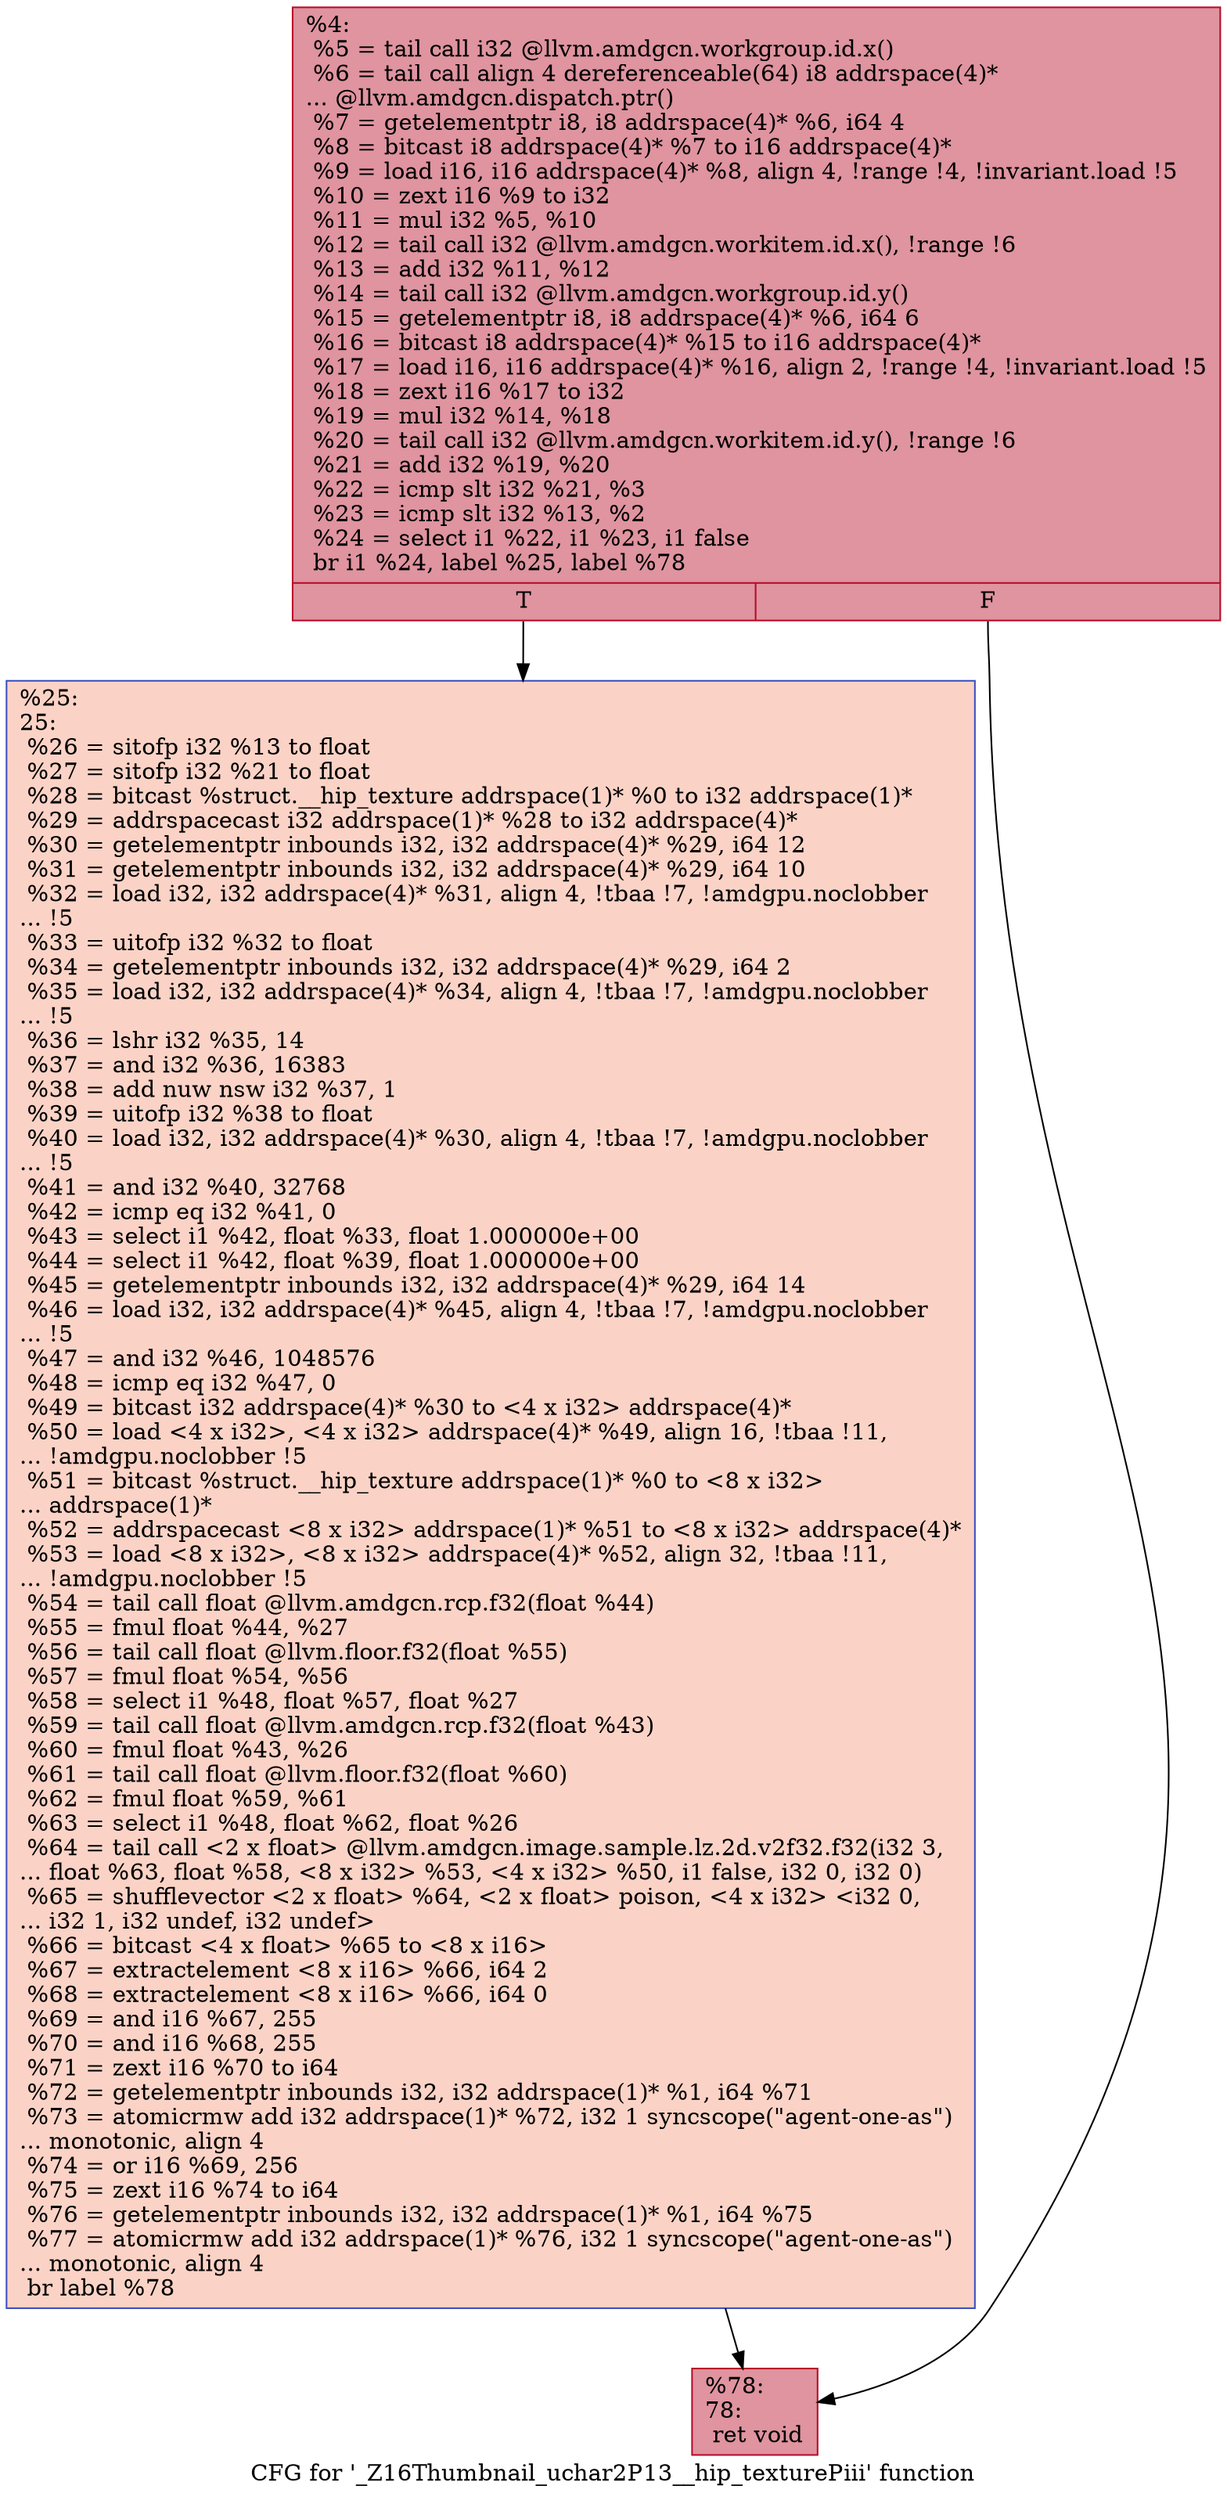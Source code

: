 digraph "CFG for '_Z16Thumbnail_uchar2P13__hip_texturePiii' function" {
	label="CFG for '_Z16Thumbnail_uchar2P13__hip_texturePiii' function";

	Node0x47cf930 [shape=record,color="#b70d28ff", style=filled, fillcolor="#b70d2870",label="{%4:\l  %5 = tail call i32 @llvm.amdgcn.workgroup.id.x()\l  %6 = tail call align 4 dereferenceable(64) i8 addrspace(4)*\l... @llvm.amdgcn.dispatch.ptr()\l  %7 = getelementptr i8, i8 addrspace(4)* %6, i64 4\l  %8 = bitcast i8 addrspace(4)* %7 to i16 addrspace(4)*\l  %9 = load i16, i16 addrspace(4)* %8, align 4, !range !4, !invariant.load !5\l  %10 = zext i16 %9 to i32\l  %11 = mul i32 %5, %10\l  %12 = tail call i32 @llvm.amdgcn.workitem.id.x(), !range !6\l  %13 = add i32 %11, %12\l  %14 = tail call i32 @llvm.amdgcn.workgroup.id.y()\l  %15 = getelementptr i8, i8 addrspace(4)* %6, i64 6\l  %16 = bitcast i8 addrspace(4)* %15 to i16 addrspace(4)*\l  %17 = load i16, i16 addrspace(4)* %16, align 2, !range !4, !invariant.load !5\l  %18 = zext i16 %17 to i32\l  %19 = mul i32 %14, %18\l  %20 = tail call i32 @llvm.amdgcn.workitem.id.y(), !range !6\l  %21 = add i32 %19, %20\l  %22 = icmp slt i32 %21, %3\l  %23 = icmp slt i32 %13, %2\l  %24 = select i1 %22, i1 %23, i1 false\l  br i1 %24, label %25, label %78\l|{<s0>T|<s1>F}}"];
	Node0x47cf930:s0 -> Node0x47d5be0;
	Node0x47cf930:s1 -> Node0x47d5c70;
	Node0x47d5be0 [shape=record,color="#3d50c3ff", style=filled, fillcolor="#f59c7d70",label="{%25:\l25:                                               \l  %26 = sitofp i32 %13 to float\l  %27 = sitofp i32 %21 to float\l  %28 = bitcast %struct.__hip_texture addrspace(1)* %0 to i32 addrspace(1)*\l  %29 = addrspacecast i32 addrspace(1)* %28 to i32 addrspace(4)*\l  %30 = getelementptr inbounds i32, i32 addrspace(4)* %29, i64 12\l  %31 = getelementptr inbounds i32, i32 addrspace(4)* %29, i64 10\l  %32 = load i32, i32 addrspace(4)* %31, align 4, !tbaa !7, !amdgpu.noclobber\l... !5\l  %33 = uitofp i32 %32 to float\l  %34 = getelementptr inbounds i32, i32 addrspace(4)* %29, i64 2\l  %35 = load i32, i32 addrspace(4)* %34, align 4, !tbaa !7, !amdgpu.noclobber\l... !5\l  %36 = lshr i32 %35, 14\l  %37 = and i32 %36, 16383\l  %38 = add nuw nsw i32 %37, 1\l  %39 = uitofp i32 %38 to float\l  %40 = load i32, i32 addrspace(4)* %30, align 4, !tbaa !7, !amdgpu.noclobber\l... !5\l  %41 = and i32 %40, 32768\l  %42 = icmp eq i32 %41, 0\l  %43 = select i1 %42, float %33, float 1.000000e+00\l  %44 = select i1 %42, float %39, float 1.000000e+00\l  %45 = getelementptr inbounds i32, i32 addrspace(4)* %29, i64 14\l  %46 = load i32, i32 addrspace(4)* %45, align 4, !tbaa !7, !amdgpu.noclobber\l... !5\l  %47 = and i32 %46, 1048576\l  %48 = icmp eq i32 %47, 0\l  %49 = bitcast i32 addrspace(4)* %30 to \<4 x i32\> addrspace(4)*\l  %50 = load \<4 x i32\>, \<4 x i32\> addrspace(4)* %49, align 16, !tbaa !11,\l... !amdgpu.noclobber !5\l  %51 = bitcast %struct.__hip_texture addrspace(1)* %0 to \<8 x i32\>\l... addrspace(1)*\l  %52 = addrspacecast \<8 x i32\> addrspace(1)* %51 to \<8 x i32\> addrspace(4)*\l  %53 = load \<8 x i32\>, \<8 x i32\> addrspace(4)* %52, align 32, !tbaa !11,\l... !amdgpu.noclobber !5\l  %54 = tail call float @llvm.amdgcn.rcp.f32(float %44)\l  %55 = fmul float %44, %27\l  %56 = tail call float @llvm.floor.f32(float %55)\l  %57 = fmul float %54, %56\l  %58 = select i1 %48, float %57, float %27\l  %59 = tail call float @llvm.amdgcn.rcp.f32(float %43)\l  %60 = fmul float %43, %26\l  %61 = tail call float @llvm.floor.f32(float %60)\l  %62 = fmul float %59, %61\l  %63 = select i1 %48, float %62, float %26\l  %64 = tail call \<2 x float\> @llvm.amdgcn.image.sample.lz.2d.v2f32.f32(i32 3,\l... float %63, float %58, \<8 x i32\> %53, \<4 x i32\> %50, i1 false, i32 0, i32 0)\l  %65 = shufflevector \<2 x float\> %64, \<2 x float\> poison, \<4 x i32\> \<i32 0,\l... i32 1, i32 undef, i32 undef\>\l  %66 = bitcast \<4 x float\> %65 to \<8 x i16\>\l  %67 = extractelement \<8 x i16\> %66, i64 2\l  %68 = extractelement \<8 x i16\> %66, i64 0\l  %69 = and i16 %67, 255\l  %70 = and i16 %68, 255\l  %71 = zext i16 %70 to i64\l  %72 = getelementptr inbounds i32, i32 addrspace(1)* %1, i64 %71\l  %73 = atomicrmw add i32 addrspace(1)* %72, i32 1 syncscope(\"agent-one-as\")\l... monotonic, align 4\l  %74 = or i16 %69, 256\l  %75 = zext i16 %74 to i64\l  %76 = getelementptr inbounds i32, i32 addrspace(1)* %1, i64 %75\l  %77 = atomicrmw add i32 addrspace(1)* %76, i32 1 syncscope(\"agent-one-as\")\l... monotonic, align 4\l  br label %78\l}"];
	Node0x47d5be0 -> Node0x47d5c70;
	Node0x47d5c70 [shape=record,color="#b70d28ff", style=filled, fillcolor="#b70d2870",label="{%78:\l78:                                               \l  ret void\l}"];
}
